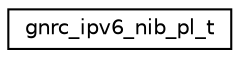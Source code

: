 digraph "Graphical Class Hierarchy"
{
 // LATEX_PDF_SIZE
  edge [fontname="Helvetica",fontsize="10",labelfontname="Helvetica",labelfontsize="10"];
  node [fontname="Helvetica",fontsize="10",shape=record];
  rankdir="LR";
  Node0 [label="gnrc_ipv6_nib_pl_t",height=0.2,width=0.4,color="black", fillcolor="white", style="filled",URL="$structgnrc__ipv6__nib__pl__t.html",tooltip="Prefix list entry view on NIB."];
}
